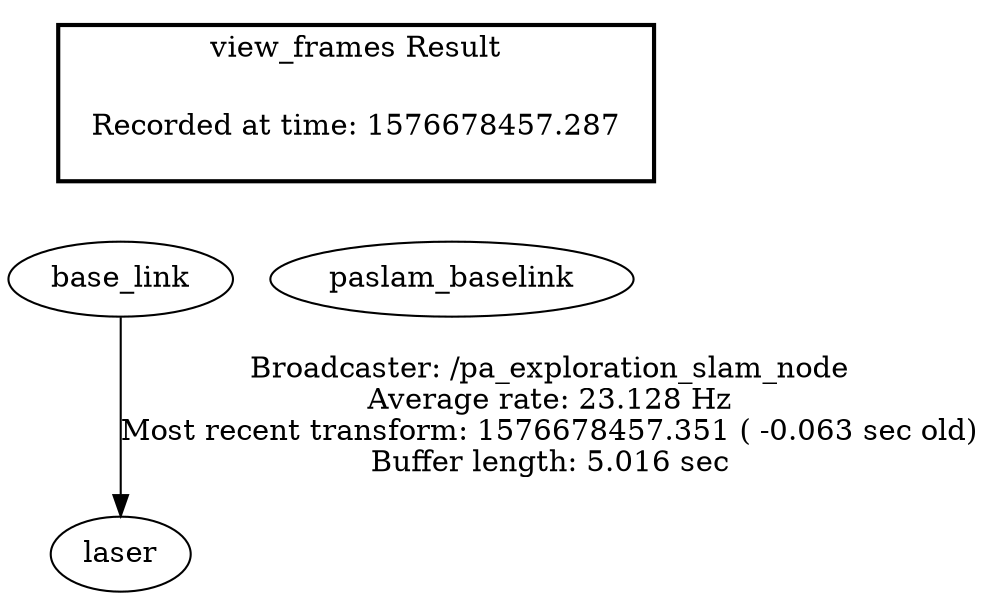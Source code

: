 digraph G {
"base_link" -> "laser"[label="Broadcaster: /pa_exploration_slam_node\nAverage rate: 23.128 Hz\nMost recent transform: 1576678457.351 ( -0.063 sec old)\nBuffer length: 5.016 sec\n"];
edge [style=invis];
 subgraph cluster_legend { style=bold; color=black; label ="view_frames Result";
"Recorded at time: 1576678457.287"[ shape=plaintext ] ;
 }->"paslam_baselink";
edge [style=invis];
 subgraph cluster_legend { style=bold; color=black; label ="view_frames Result";
"Recorded at time: 1576678457.287"[ shape=plaintext ] ;
 }->"base_link";
}